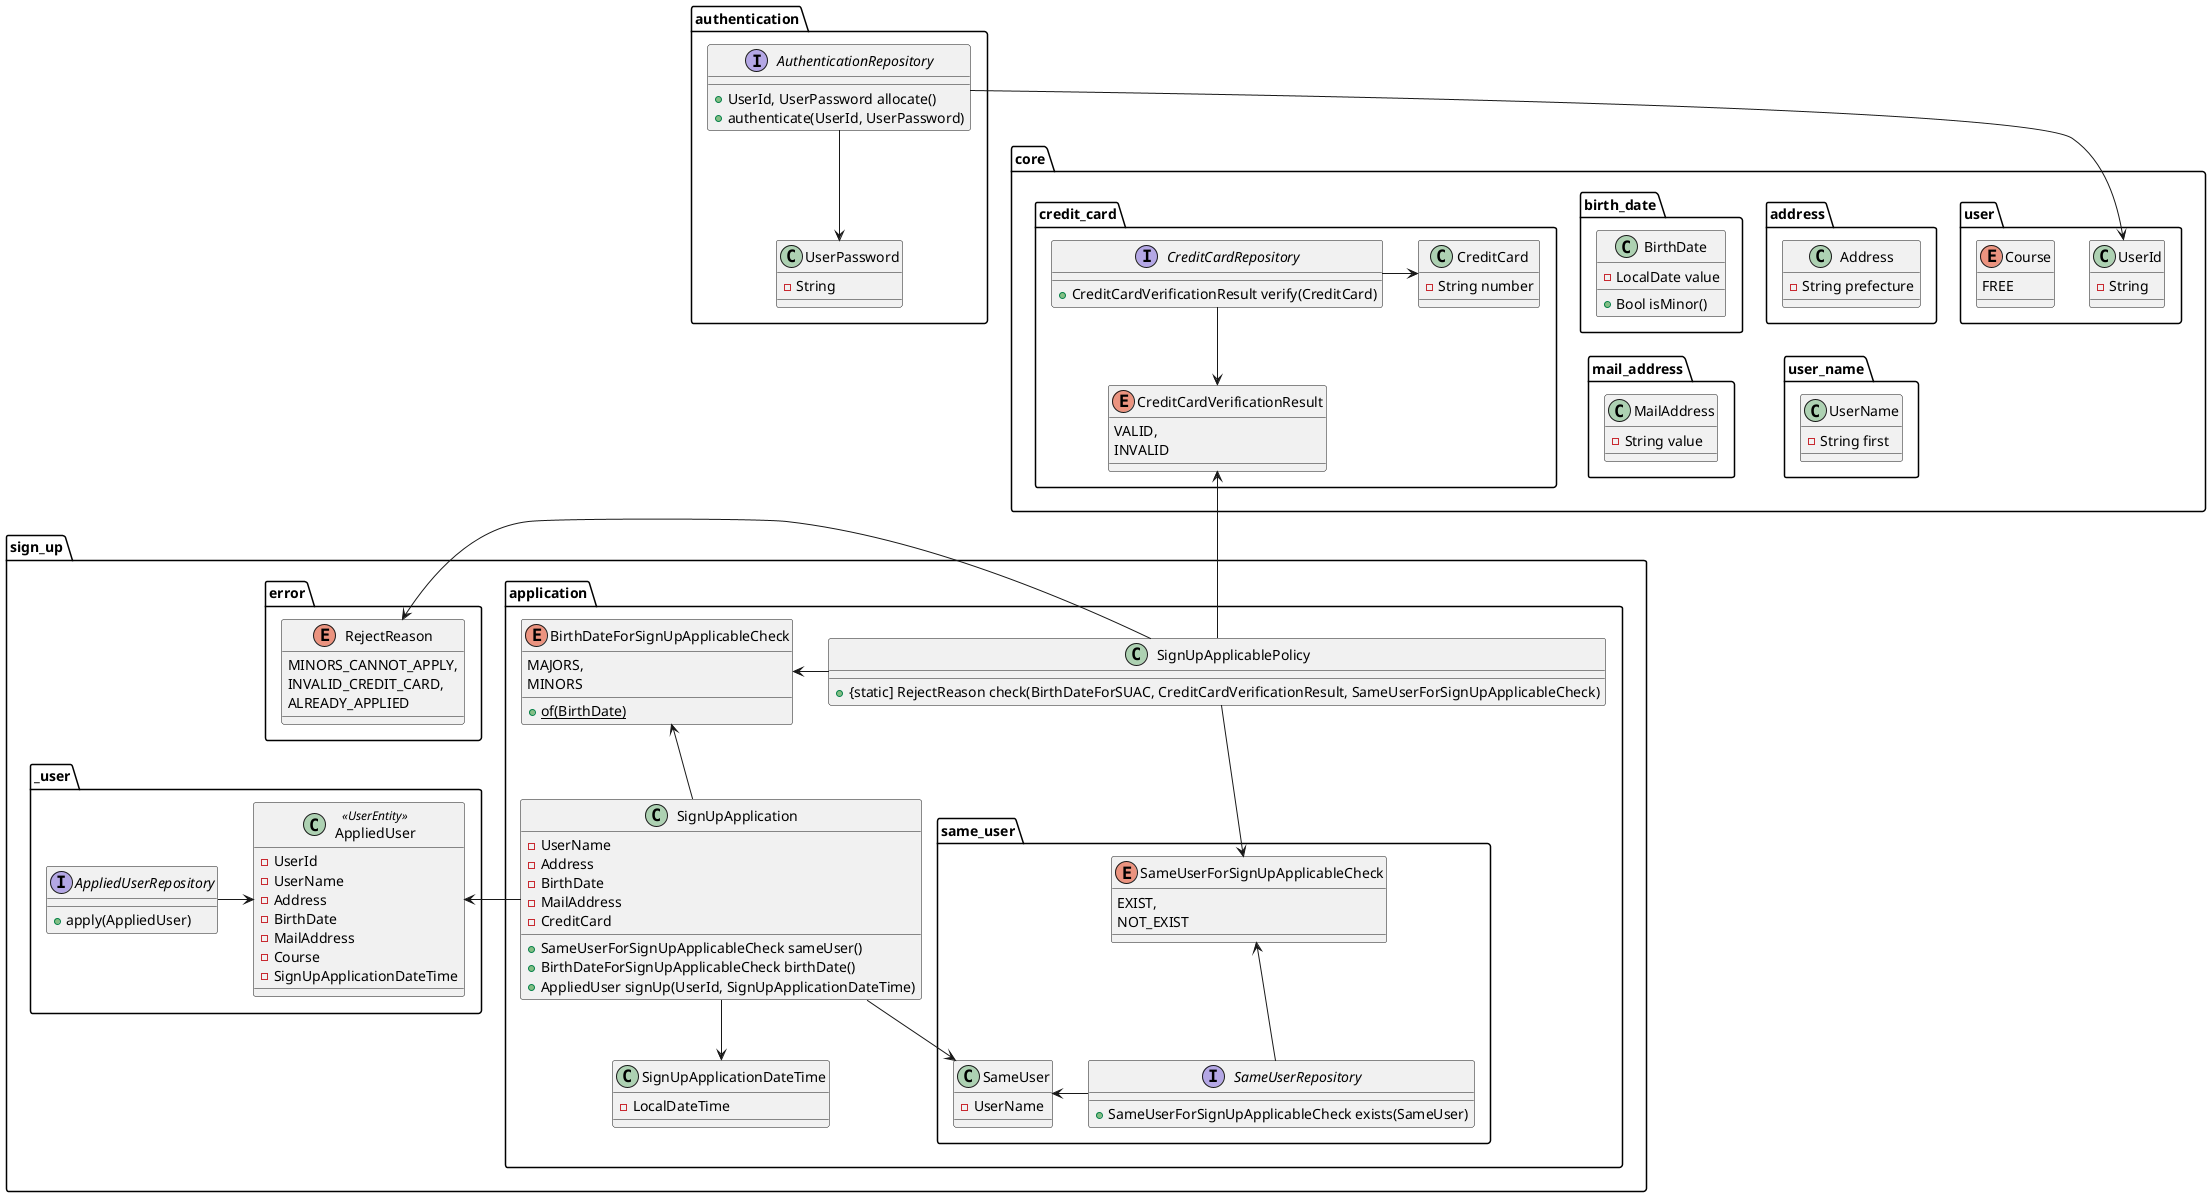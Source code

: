 @startuml

package core {
  package user {
    class UserId {
      - String
    }
    enum Course {
      FREE
    }
  }
  package user_name {
    class UserName {
      - String first
    }
  }
  package address {
    class Address {
      - String prefecture
    }
  }
  package birth_date {
    class BirthDate {
      - LocalDate value
      + Bool isMinor()
    }
  }
  package mail_address {
    class MailAddress {
      - String value
    }
  }
  package credit_card {
    class CreditCard {
      - String number
    }
    enum CreditCardVerificationResult {
      VALID,
      INVALID
    }
    interface CreditCardRepository {
      + CreditCardVerificationResult verify(CreditCard)
    }
    CreditCardRepository -right-> CreditCard
    CreditCardRepository -down-> CreditCardVerificationResult
  }
  BirthDate -[hidden]down-> MailAddress
  Address -[hidden]down-> UserName
}
package authentication {
  class UserPassword {
    - String
  }
  interface AuthenticationRepository {
    + UserId, UserPassword allocate()
    + authenticate(UserId, UserPassword)
  }
}
AuthenticationRepository --> UserId
AuthenticationRepository --> UserPassword
package sign_up {
  package application {
    class SignUpApplication {
      - UserName
      - Address
      - BirthDate
      - MailAddress
      - CreditCard
      + SameUserForSignUpApplicableCheck sameUser()
      + BirthDateForSignUpApplicableCheck birthDate()
      + AppliedUser signUp(UserId, SignUpApplicationDateTime)
    }
    class SignUpApplicationDateTime {
      - LocalDateTime
    }
    enum BirthDateForSignUpApplicableCheck {
      MAJORS,
      MINORS
      + {static} of(BirthDate)
    }
    package same_user {
      class SameUser {
        - UserName
      }
      enum SameUserForSignUpApplicableCheck {
        EXIST,
        NOT_EXIST
      }
      interface SameUserRepository {
        + SameUserForSignUpApplicableCheck exists(SameUser)
      }
      SameUserRepository -right-> SameUser
      SameUserRepository -up-> SameUserForSignUpApplicableCheck
    }
    class SignUpApplicablePolicy {
      + {static] RejectReason check(BirthDateForSUAC, CreditCardVerificationResult, SameUserForSignUpApplicableCheck)
    }
    SignUpApplicablePolicy -up-> CreditCardVerificationResult
    SignUpApplicablePolicy -left-> BirthDateForSignUpApplicableCheck
    SignUpApplicablePolicy -down-> SameUserForSignUpApplicableCheck

    SignUpApplication --> SameUser
    SignUpApplication -up-> BirthDateForSignUpApplicableCheck
    SignUpApplication --> SignUpApplicationDateTime
  }
  package _user {
    class AppliedUser<<UserEntity>> {
      - UserId
      - UserName
      - Address
      - BirthDate
      - MailAddress
      - Course
      - SignUpApplicationDateTime
    }
    interface AppliedUserRepository {
      + apply(AppliedUser)
    }
    AppliedUserRepository -right-> AppliedUser
  }
  SignUpApplication -left-> AppliedUser
  package error {
    enum RejectReason {
      MINORS_CANNOT_APPLY,
      INVALID_CREDIT_CARD,
      ALREADY_APPLIED
    }
  }
  SignUpApplicablePolicy -right-> RejectReason
}

@enduml